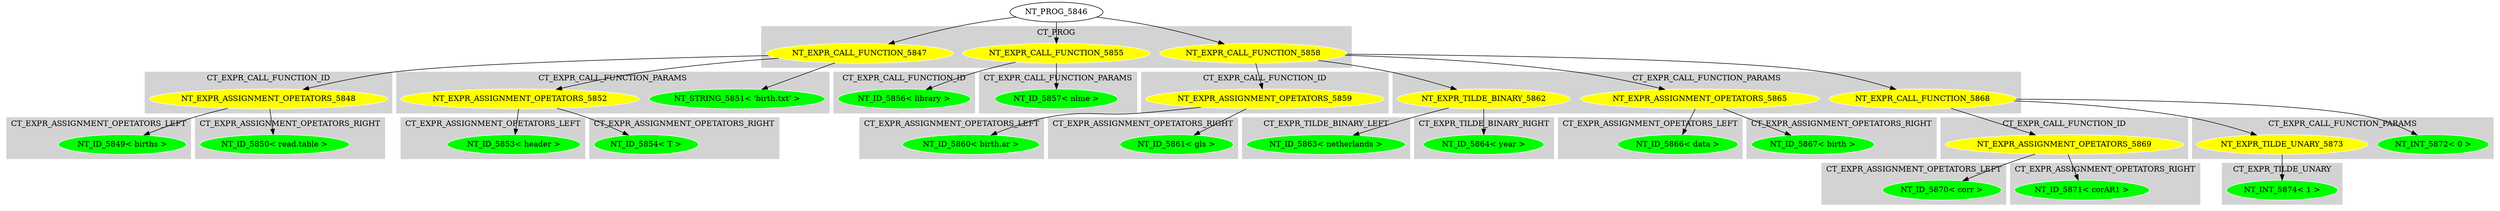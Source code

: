 digraph {

subgraph cluster0 {
 node [style=filled,color=white];
 style=filled;
 color=lightgrey;
 label = "CT_PROG";

"NT_EXPR_CALL_FUNCTION_5847"
 [fillcolor = yellow]
"NT_EXPR_CALL_FUNCTION_5855"
 [fillcolor = yellow]
"NT_EXPR_CALL_FUNCTION_5858"
 [fillcolor = yellow]
}
"NT_PROG_5846"->"NT_EXPR_CALL_FUNCTION_5847"
subgraph cluster1 {
 node [style=filled,color=white];
 style=filled;
 color=lightgrey;
 label = "CT_EXPR_CALL_FUNCTION_ID";

"NT_EXPR_ASSIGNMENT_OPETATORS_5848"
 [fillcolor = yellow]
}
subgraph cluster2 {
 node [style=filled,color=white];
 style=filled;
 color=lightgrey;
 label = "CT_EXPR_CALL_FUNCTION_PARAMS";

"NT_STRING_5851< 'birth.txt' >"
 [fillcolor = green]
"NT_EXPR_ASSIGNMENT_OPETATORS_5852"
 [fillcolor = yellow]
}
"NT_EXPR_CALL_FUNCTION_5847"->"NT_EXPR_ASSIGNMENT_OPETATORS_5848"
subgraph cluster3 {
 node [style=filled,color=white];
 style=filled;
 color=lightgrey;
 label = "CT_EXPR_ASSIGNMENT_OPETATORS_LEFT";

"NT_ID_5849< births >"
 [fillcolor = green]
}
subgraph cluster4 {
 node [style=filled,color=white];
 style=filled;
 color=lightgrey;
 label = "CT_EXPR_ASSIGNMENT_OPETATORS_RIGHT";

"NT_ID_5850< read.table >"
 [fillcolor = green]
}
"NT_EXPR_ASSIGNMENT_OPETATORS_5848"->"NT_ID_5849< births >"
"NT_EXPR_ASSIGNMENT_OPETATORS_5848"->"NT_ID_5850< read.table >"
"NT_EXPR_CALL_FUNCTION_5847"->"NT_STRING_5851< 'birth.txt' >"
"NT_EXPR_CALL_FUNCTION_5847"->"NT_EXPR_ASSIGNMENT_OPETATORS_5852"
subgraph cluster5 {
 node [style=filled,color=white];
 style=filled;
 color=lightgrey;
 label = "CT_EXPR_ASSIGNMENT_OPETATORS_LEFT";

"NT_ID_5853< header >"
 [fillcolor = green]
}
subgraph cluster6 {
 node [style=filled,color=white];
 style=filled;
 color=lightgrey;
 label = "CT_EXPR_ASSIGNMENT_OPETATORS_RIGHT";

"NT_ID_5854< T >"
 [fillcolor = green]
}
"NT_EXPR_ASSIGNMENT_OPETATORS_5852"->"NT_ID_5853< header >"
"NT_EXPR_ASSIGNMENT_OPETATORS_5852"->"NT_ID_5854< T >"
"NT_PROG_5846"->"NT_EXPR_CALL_FUNCTION_5855"
subgraph cluster7 {
 node [style=filled,color=white];
 style=filled;
 color=lightgrey;
 label = "CT_EXPR_CALL_FUNCTION_ID";

"NT_ID_5856< library >"
 [fillcolor = green]
}
subgraph cluster8 {
 node [style=filled,color=white];
 style=filled;
 color=lightgrey;
 label = "CT_EXPR_CALL_FUNCTION_PARAMS";

"NT_ID_5857< nlme >"
 [fillcolor = green]
}
"NT_EXPR_CALL_FUNCTION_5855"->"NT_ID_5856< library >"
"NT_EXPR_CALL_FUNCTION_5855"->"NT_ID_5857< nlme >"
"NT_PROG_5846"->"NT_EXPR_CALL_FUNCTION_5858"
subgraph cluster9 {
 node [style=filled,color=white];
 style=filled;
 color=lightgrey;
 label = "CT_EXPR_CALL_FUNCTION_ID";

"NT_EXPR_ASSIGNMENT_OPETATORS_5859"
 [fillcolor = yellow]
}
subgraph cluster10 {
 node [style=filled,color=white];
 style=filled;
 color=lightgrey;
 label = "CT_EXPR_CALL_FUNCTION_PARAMS";

"NT_EXPR_TILDE_BINARY_5862"
 [fillcolor = yellow]
"NT_EXPR_ASSIGNMENT_OPETATORS_5865"
 [fillcolor = yellow]
"NT_EXPR_CALL_FUNCTION_5868"
 [fillcolor = yellow]
}
"NT_EXPR_CALL_FUNCTION_5858"->"NT_EXPR_ASSIGNMENT_OPETATORS_5859"
subgraph cluster11 {
 node [style=filled,color=white];
 style=filled;
 color=lightgrey;
 label = "CT_EXPR_ASSIGNMENT_OPETATORS_LEFT";

"NT_ID_5860< birth.ar >"
 [fillcolor = green]
}
subgraph cluster12 {
 node [style=filled,color=white];
 style=filled;
 color=lightgrey;
 label = "CT_EXPR_ASSIGNMENT_OPETATORS_RIGHT";

"NT_ID_5861< gls >"
 [fillcolor = green]
}
"NT_EXPR_ASSIGNMENT_OPETATORS_5859"->"NT_ID_5860< birth.ar >"
"NT_EXPR_ASSIGNMENT_OPETATORS_5859"->"NT_ID_5861< gls >"
"NT_EXPR_CALL_FUNCTION_5858"->"NT_EXPR_TILDE_BINARY_5862"
subgraph cluster13 {
 node [style=filled,color=white];
 style=filled;
 color=lightgrey;
 label = "CT_EXPR_TILDE_BINARY_LEFT";

"NT_ID_5863< netherlands >"
 [fillcolor = green]
}
subgraph cluster14 {
 node [style=filled,color=white];
 style=filled;
 color=lightgrey;
 label = "CT_EXPR_TILDE_BINARY_RIGHT";

"NT_ID_5864< year >"
 [fillcolor = green]
}
"NT_EXPR_TILDE_BINARY_5862"->"NT_ID_5863< netherlands >"
"NT_EXPR_TILDE_BINARY_5862"->"NT_ID_5864< year >"
"NT_EXPR_CALL_FUNCTION_5858"->"NT_EXPR_ASSIGNMENT_OPETATORS_5865"
subgraph cluster15 {
 node [style=filled,color=white];
 style=filled;
 color=lightgrey;
 label = "CT_EXPR_ASSIGNMENT_OPETATORS_LEFT";

"NT_ID_5866< data >"
 [fillcolor = green]
}
subgraph cluster16 {
 node [style=filled,color=white];
 style=filled;
 color=lightgrey;
 label = "CT_EXPR_ASSIGNMENT_OPETATORS_RIGHT";

"NT_ID_5867< birth >"
 [fillcolor = green]
}
"NT_EXPR_ASSIGNMENT_OPETATORS_5865"->"NT_ID_5866< data >"
"NT_EXPR_ASSIGNMENT_OPETATORS_5865"->"NT_ID_5867< birth >"
"NT_EXPR_CALL_FUNCTION_5858"->"NT_EXPR_CALL_FUNCTION_5868"
subgraph cluster17 {
 node [style=filled,color=white];
 style=filled;
 color=lightgrey;
 label = "CT_EXPR_CALL_FUNCTION_ID";

"NT_EXPR_ASSIGNMENT_OPETATORS_5869"
 [fillcolor = yellow]
}
subgraph cluster18 {
 node [style=filled,color=white];
 style=filled;
 color=lightgrey;
 label = "CT_EXPR_CALL_FUNCTION_PARAMS";

"NT_INT_5872< 0 >"
 [fillcolor = green]
"NT_EXPR_TILDE_UNARY_5873"
 [fillcolor = yellow]
}
"NT_EXPR_CALL_FUNCTION_5868"->"NT_EXPR_ASSIGNMENT_OPETATORS_5869"
subgraph cluster19 {
 node [style=filled,color=white];
 style=filled;
 color=lightgrey;
 label = "CT_EXPR_ASSIGNMENT_OPETATORS_LEFT";

"NT_ID_5870< corr >"
 [fillcolor = green]
}
subgraph cluster20 {
 node [style=filled,color=white];
 style=filled;
 color=lightgrey;
 label = "CT_EXPR_ASSIGNMENT_OPETATORS_RIGHT";

"NT_ID_5871< corAR1 >"
 [fillcolor = green]
}
"NT_EXPR_ASSIGNMENT_OPETATORS_5869"->"NT_ID_5870< corr >"
"NT_EXPR_ASSIGNMENT_OPETATORS_5869"->"NT_ID_5871< corAR1 >"
"NT_EXPR_CALL_FUNCTION_5868"->"NT_INT_5872< 0 >"
"NT_EXPR_CALL_FUNCTION_5868"->"NT_EXPR_TILDE_UNARY_5873"
subgraph cluster21 {
 node [style=filled,color=white];
 style=filled;
 color=lightgrey;
 label = "CT_EXPR_TILDE_UNARY";

"NT_INT_5874< 1 >"
 [fillcolor = green]
}
"NT_EXPR_TILDE_UNARY_5873"->"NT_INT_5874< 1 >"
}
